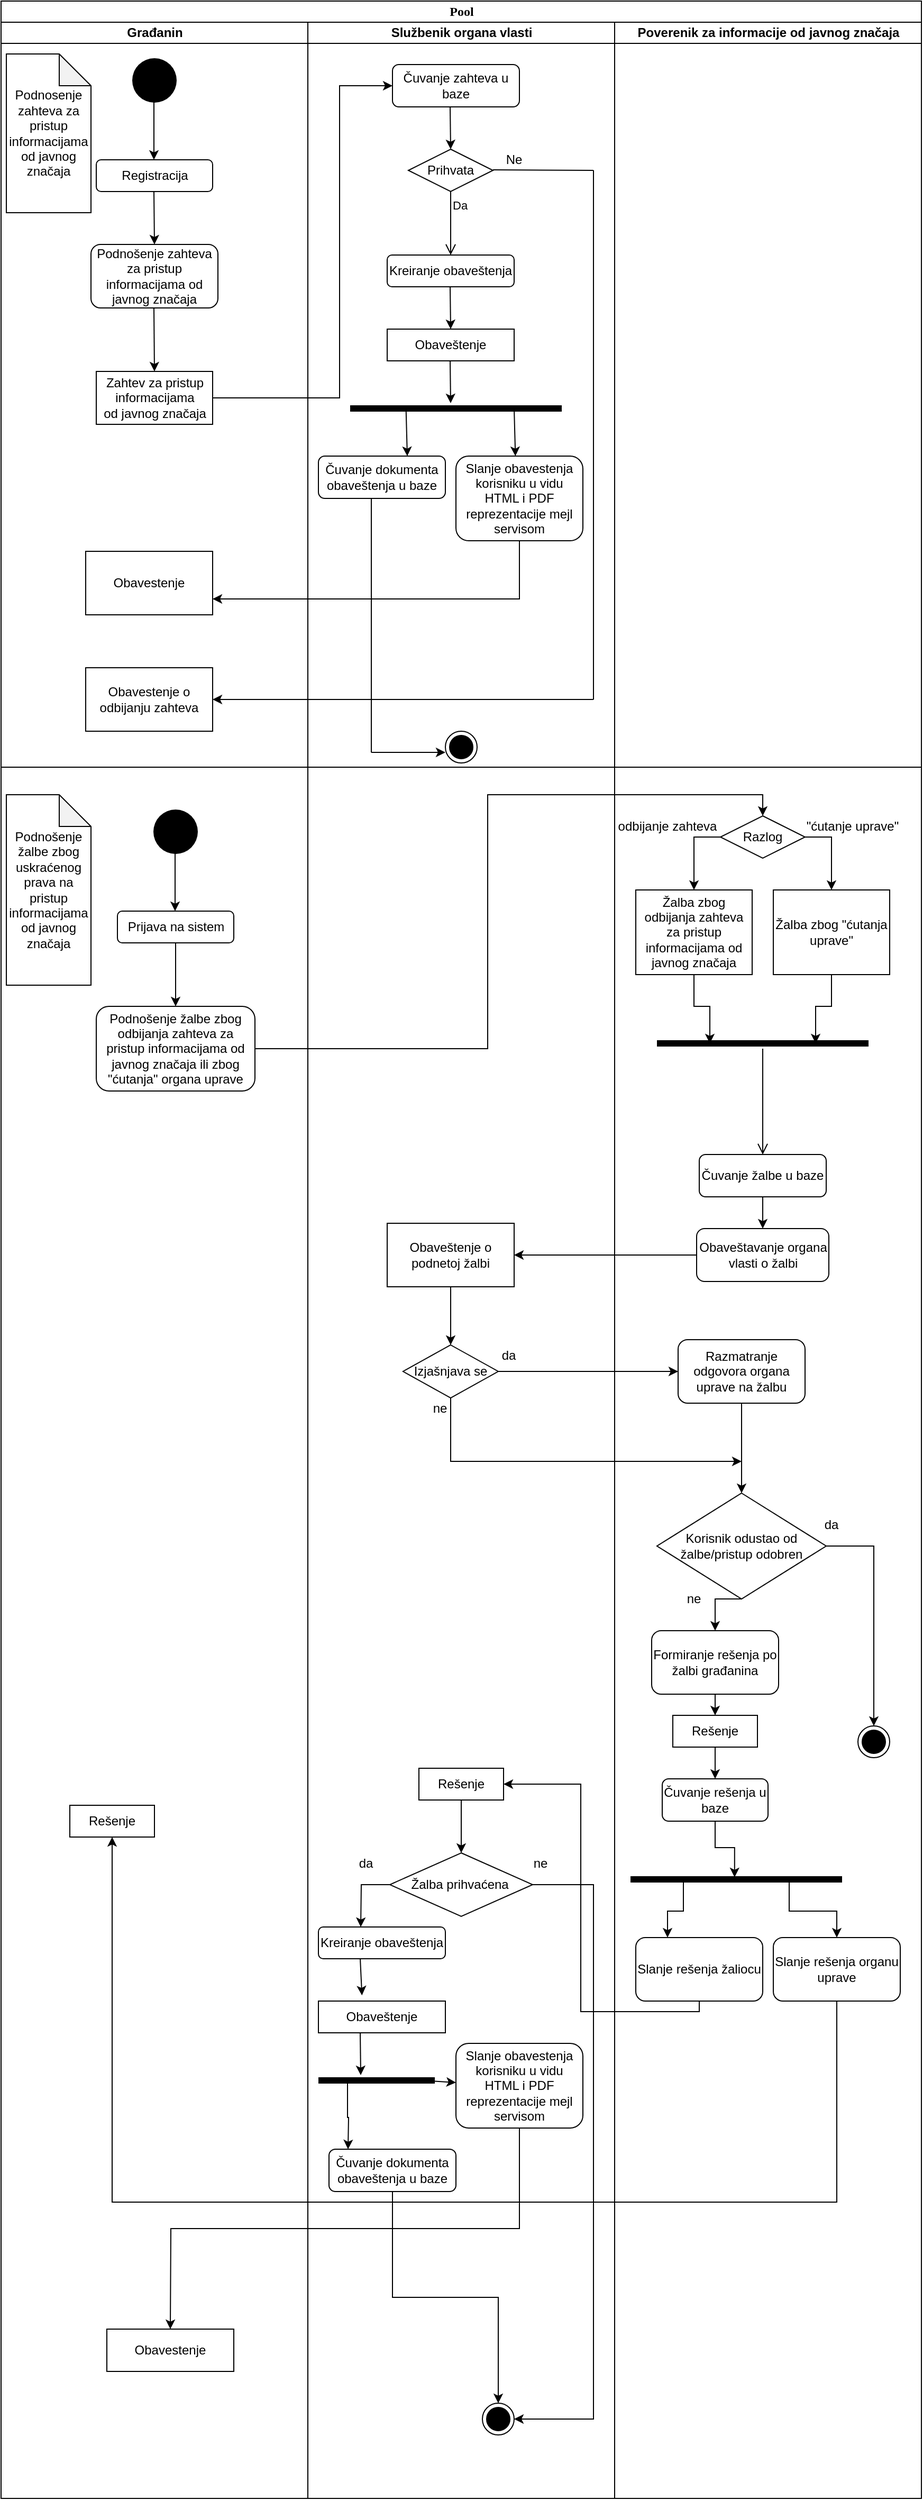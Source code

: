 <mxfile version="14.1.9" type="device"><diagram name="Page-1" id="0783ab3e-0a74-02c8-0abd-f7b4e66b4bec"><mxGraphModel dx="1038" dy="548" grid="1" gridSize="10" guides="1" tooltips="1" connect="1" arrows="1" fold="1" page="1" pageScale="1" pageWidth="850" pageHeight="1100" background="#ffffff" math="0" shadow="0"><root><mxCell id="0"/><mxCell id="1" parent="0"/><mxCell id="1c1d494c118603dd-1" value="Pool" style="swimlane;html=1;childLayout=stackLayout;startSize=20;rounded=0;shadow=0;comic=0;labelBackgroundColor=none;strokeWidth=1;fontFamily=Verdana;fontSize=12;align=center;" parent="1" vertex="1"><mxGeometry x="40" y="80" width="870" height="2360" as="geometry"/></mxCell><mxCell id="1c1d494c118603dd-2" value="Građanin" style="swimlane;html=1;startSize=20;" parent="1c1d494c118603dd-1" vertex="1"><mxGeometry y="20" width="290" height="2340" as="geometry"/></mxCell><mxCell id="YrZ_XM2iZzjS509e-_wG-17" value="" style="ellipse;html=1;shape=startState;fillColor=#000000;strokeColor=none;" parent="1c1d494c118603dd-2" vertex="1"><mxGeometry x="120" y="30" width="50" height="50" as="geometry"/></mxCell><mxCell id="YrZ_XM2iZzjS509e-_wG-18" value="" style="edgeStyle=orthogonalEdgeStyle;html=1;verticalAlign=bottom;endArrow=open;endSize=8;strokeColor=none;" parent="1c1d494c118603dd-2" source="YrZ_XM2iZzjS509e-_wG-17" edge="1"><mxGeometry relative="1" as="geometry"><mxPoint x="45" y="120" as="targetPoint"/></mxGeometry></mxCell><mxCell id="YrZ_XM2iZzjS509e-_wG-20" value="Registracija" style="html=1;strokeColor=#000000;rounded=1;" parent="1c1d494c118603dd-2" vertex="1"><mxGeometry x="90" y="130" width="110" height="30" as="geometry"/></mxCell><mxCell id="YrZ_XM2iZzjS509e-_wG-22" value="" style="endArrow=classic;html=1;" parent="1c1d494c118603dd-2" edge="1"><mxGeometry width="50" height="50" relative="1" as="geometry"><mxPoint x="144.5" y="50" as="sourcePoint"/><mxPoint x="144.5" y="130" as="targetPoint"/></mxGeometry></mxCell><mxCell id="YrZ_XM2iZzjS509e-_wG-23" value="Podnošenje zahteva za pristup informacijama od javnog značaja" style="rounded=1;whiteSpace=wrap;html=1;strokeColor=#000000;" parent="1c1d494c118603dd-2" vertex="1"><mxGeometry x="85" y="210" width="120" height="60" as="geometry"/></mxCell><mxCell id="YrZ_XM2iZzjS509e-_wG-25" value="" style="endArrow=classic;html=1;" parent="1c1d494c118603dd-2" edge="1"><mxGeometry width="50" height="50" relative="1" as="geometry"><mxPoint x="144.5" y="160" as="sourcePoint"/><mxPoint x="145" y="210" as="targetPoint"/></mxGeometry></mxCell><mxCell id="YrZ_XM2iZzjS509e-_wG-27" value="Zahtev za pristup &lt;br&gt;informacijama &lt;br&gt;od javnog značaja" style="html=1;rounded=0;strokeColor=#000000;" parent="1c1d494c118603dd-2" vertex="1"><mxGeometry x="90" y="330" width="110" height="50" as="geometry"/></mxCell><mxCell id="YrZ_XM2iZzjS509e-_wG-28" value="" style="endArrow=classic;html=1;" parent="1c1d494c118603dd-2" edge="1"><mxGeometry width="50" height="50" relative="1" as="geometry"><mxPoint x="144.5" y="270" as="sourcePoint"/><mxPoint x="145" y="330" as="targetPoint"/></mxGeometry></mxCell><mxCell id="YrZ_XM2iZzjS509e-_wG-53" value="Obavestenje" style="rounded=0;whiteSpace=wrap;html=1;strokeColor=#000000;fillColor=#FFFFFF;" parent="1c1d494c118603dd-2" vertex="1"><mxGeometry x="80" y="500" width="120" height="60" as="geometry"/></mxCell><mxCell id="YrZ_XM2iZzjS509e-_wG-62" value="Obavestenje o odbijanju zahteva" style="rounded=0;whiteSpace=wrap;html=1;" parent="1c1d494c118603dd-2" vertex="1"><mxGeometry x="80" y="610" width="120" height="60" as="geometry"/></mxCell><mxCell id="YrZ_XM2iZzjS509e-_wG-68" value="Podnosenje zahteva za pristup informacijama od javnog značaja" style="shape=note;whiteSpace=wrap;html=1;backgroundOutline=1;darkOpacity=0.05;rounded=0;strokeColor=#000000;fillColor=#FFFFFF;" parent="1c1d494c118603dd-2" vertex="1"><mxGeometry x="5" y="30" width="80" height="150" as="geometry"/></mxCell><mxCell id="YrZ_XM2iZzjS509e-_wG-69" value="Podnošenje žalbe zbog uskraćenog prava na pristup informacijama od javnog značaja" style="shape=note;whiteSpace=wrap;html=1;backgroundOutline=1;darkOpacity=0.05;rounded=0;strokeColor=#000000;fillColor=#FFFFFF;" parent="1c1d494c118603dd-2" vertex="1"><mxGeometry x="5" y="730" width="80" height="180" as="geometry"/></mxCell><mxCell id="YrZ_XM2iZzjS509e-_wG-70" value="" style="ellipse;html=1;shape=startState;fillColor=#000000;strokeColor=none;" parent="1c1d494c118603dd-2" vertex="1"><mxGeometry x="140" y="740" width="50" height="50" as="geometry"/></mxCell><mxCell id="YrZ_XM2iZzjS509e-_wG-71" value="Prijava na sistem" style="html=1;strokeColor=#000000;rounded=1;" parent="1c1d494c118603dd-2" vertex="1"><mxGeometry x="110" y="840" width="110" height="30" as="geometry"/></mxCell><mxCell id="YrZ_XM2iZzjS509e-_wG-72" value="" style="endArrow=classic;html=1;" parent="1c1d494c118603dd-2" edge="1"><mxGeometry width="50" height="50" relative="1" as="geometry"><mxPoint x="164.5" y="760" as="sourcePoint"/><mxPoint x="164.5" y="840" as="targetPoint"/></mxGeometry></mxCell><mxCell id="YrZ_XM2iZzjS509e-_wG-73" value="Podnošenje žalbe zbog odbijanja zahteva za pristup informacijama od javnog značaja ili zbog &quot;ćutanja&quot; organa uprave" style="rounded=1;whiteSpace=wrap;html=1;strokeColor=#000000;fillColor=#FFFFFF;" parent="1c1d494c118603dd-2" vertex="1"><mxGeometry x="90" y="930" width="150" height="80" as="geometry"/></mxCell><mxCell id="YrZ_XM2iZzjS509e-_wG-74" value="" style="endArrow=classic;html=1;strokeColor=#000000;exitX=0.5;exitY=1;exitDx=0;exitDy=0;entryX=0.5;entryY=0;entryDx=0;entryDy=0;" parent="1c1d494c118603dd-2" source="YrZ_XM2iZzjS509e-_wG-71" target="YrZ_XM2iZzjS509e-_wG-73" edge="1"><mxGeometry width="50" height="50" relative="1" as="geometry"><mxPoint x="270" y="920" as="sourcePoint"/><mxPoint x="320" y="870" as="targetPoint"/></mxGeometry></mxCell><mxCell id="YrZ_XM2iZzjS509e-_wG-128" value="Rešenje" style="rounded=0;whiteSpace=wrap;html=1;strokeColor=#000000;fillColor=#FFFFFF;" parent="1c1d494c118603dd-2" vertex="1"><mxGeometry x="65" y="1685" width="80" height="30" as="geometry"/></mxCell><mxCell id="YrZ_XM2iZzjS509e-_wG-194" value="Obavestenje" style="rounded=0;whiteSpace=wrap;html=1;strokeColor=#000000;fillColor=#FFFFFF;" parent="1c1d494c118603dd-2" vertex="1"><mxGeometry x="100" y="2180" width="120" height="40" as="geometry"/></mxCell><mxCell id="YrZ_XM2iZzjS509e-_wG-92" style="edgeStyle=orthogonalEdgeStyle;rounded=0;orthogonalLoop=1;jettySize=auto;html=1;exitX=1;exitY=0.5;exitDx=0;exitDy=0;entryX=0.5;entryY=0;entryDx=0;entryDy=0;strokeColor=#000000;" parent="1c1d494c118603dd-1" source="YrZ_XM2iZzjS509e-_wG-73" target="YrZ_XM2iZzjS509e-_wG-80" edge="1"><mxGeometry relative="1" as="geometry"/></mxCell><mxCell id="YrZ_XM2iZzjS509e-_wG-100" style="edgeStyle=orthogonalEdgeStyle;rounded=0;orthogonalLoop=1;jettySize=auto;html=1;exitX=0;exitY=0.5;exitDx=0;exitDy=0;strokeColor=#000000;entryX=1;entryY=0.5;entryDx=0;entryDy=0;" parent="1c1d494c118603dd-1" source="YrZ_XM2iZzjS509e-_wG-98" target="YrZ_XM2iZzjS509e-_wG-102" edge="1"><mxGeometry relative="1" as="geometry"><mxPoint x="490" y="1185" as="targetPoint"/></mxGeometry></mxCell><mxCell id="YrZ_XM2iZzjS509e-_wG-104" style="edgeStyle=orthogonalEdgeStyle;rounded=0;orthogonalLoop=1;jettySize=auto;html=1;exitX=1;exitY=0.5;exitDx=0;exitDy=0;strokeColor=#000000;entryX=0;entryY=0.5;entryDx=0;entryDy=0;" parent="1c1d494c118603dd-1" source="YrZ_XM2iZzjS509e-_wG-103" target="YrZ_XM2iZzjS509e-_wG-105" edge="1"><mxGeometry relative="1" as="geometry"><mxPoint x="690" y="1295" as="targetPoint"/></mxGeometry></mxCell><mxCell id="YrZ_XM2iZzjS509e-_wG-107" style="edgeStyle=orthogonalEdgeStyle;rounded=0;orthogonalLoop=1;jettySize=auto;html=1;exitX=0.5;exitY=1;exitDx=0;exitDy=0;strokeColor=#000000;" parent="1c1d494c118603dd-1" source="YrZ_XM2iZzjS509e-_wG-103" edge="1"><mxGeometry relative="1" as="geometry"><mxPoint x="700" y="1380" as="targetPoint"/><Array as="points"><mxPoint x="425" y="1380"/></Array></mxGeometry></mxCell><mxCell id="YrZ_XM2iZzjS509e-_wG-126" style="edgeStyle=orthogonalEdgeStyle;rounded=0;orthogonalLoop=1;jettySize=auto;html=1;exitX=0.5;exitY=1;exitDx=0;exitDy=0;entryX=1;entryY=0.5;entryDx=0;entryDy=0;strokeColor=#000000;" parent="1c1d494c118603dd-1" source="YrZ_XM2iZzjS509e-_wG-123" target="YrZ_XM2iZzjS509e-_wG-121" edge="1"><mxGeometry relative="1" as="geometry"><Array as="points"><mxPoint x="660" y="1900"/><mxPoint x="548" y="1900"/><mxPoint x="548" y="1685"/></Array></mxGeometry></mxCell><mxCell id="YrZ_XM2iZzjS509e-_wG-127" style="edgeStyle=orthogonalEdgeStyle;rounded=0;orthogonalLoop=1;jettySize=auto;html=1;exitX=0.5;exitY=1;exitDx=0;exitDy=0;strokeColor=#000000;entryX=0.5;entryY=1;entryDx=0;entryDy=0;" parent="1c1d494c118603dd-1" source="YrZ_XM2iZzjS509e-_wG-124" target="YrZ_XM2iZzjS509e-_wG-128" edge="1"><mxGeometry relative="1" as="geometry"><mxPoint x="105" y="1740" as="targetPoint"/><Array as="points"><mxPoint x="790" y="2080"/><mxPoint x="105" y="2080"/></Array></mxGeometry></mxCell><mxCell id="1c1d494c118603dd-3" value="Službenik organa vlasti" style="swimlane;html=1;startSize=20;" parent="1c1d494c118603dd-1" vertex="1"><mxGeometry x="290" y="20" width="290" height="2340" as="geometry"/></mxCell><mxCell id="YrZ_XM2iZzjS509e-_wG-29" value="Čuvanje zahteva u baze" style="rounded=1;whiteSpace=wrap;html=1;strokeColor=#000000;" parent="1c1d494c118603dd-3" vertex="1"><mxGeometry x="80" y="40" width="120" height="40" as="geometry"/></mxCell><mxCell id="YrZ_XM2iZzjS509e-_wG-36" value="Prihvata" style="rhombus;whiteSpace=wrap;html=1;rounded=0;fillColor=#FFFFFF;" parent="1c1d494c118603dd-3" vertex="1"><mxGeometry x="95" y="120" width="80" height="40" as="geometry"/></mxCell><mxCell id="YrZ_XM2iZzjS509e-_wG-38" value="Da" style="edgeStyle=orthogonalEdgeStyle;html=1;align=left;verticalAlign=top;endArrow=open;endSize=8;" parent="1c1d494c118603dd-3" source="YrZ_XM2iZzjS509e-_wG-36" edge="1"><mxGeometry x="-1" relative="1" as="geometry"><mxPoint x="135" y="220" as="targetPoint"/></mxGeometry></mxCell><mxCell id="YrZ_XM2iZzjS509e-_wG-40" value="" style="endArrow=classic;html=1;strokeColor=#000000;" parent="1c1d494c118603dd-3" edge="1"><mxGeometry width="50" height="50" relative="1" as="geometry"><mxPoint x="134.5" y="80" as="sourcePoint"/><mxPoint x="135" y="120" as="targetPoint"/></mxGeometry></mxCell><mxCell id="YrZ_XM2iZzjS509e-_wG-41" value="Kreiranje obaveštenja" style="rounded=1;whiteSpace=wrap;html=1;strokeColor=#000000;fillColor=#FFFFFF;" parent="1c1d494c118603dd-3" vertex="1"><mxGeometry x="75" y="220" width="120" height="30" as="geometry"/></mxCell><mxCell id="YrZ_XM2iZzjS509e-_wG-42" value="Obaveštenje" style="rounded=0;whiteSpace=wrap;html=1;strokeColor=#000000;fillColor=#FFFFFF;" parent="1c1d494c118603dd-3" vertex="1"><mxGeometry x="75" y="290" width="120" height="30" as="geometry"/></mxCell><mxCell id="YrZ_XM2iZzjS509e-_wG-43" value="Čuvanje dokumenta obaveštenja u baze" style="rounded=1;whiteSpace=wrap;html=1;strokeColor=#000000;fillColor=#FFFFFF;" parent="1c1d494c118603dd-3" vertex="1"><mxGeometry x="10" y="410" width="120" height="40" as="geometry"/></mxCell><mxCell id="YrZ_XM2iZzjS509e-_wG-45" value="" style="endArrow=classic;html=1;strokeColor=#000000;entryX=0.5;entryY=0;entryDx=0;entryDy=0;" parent="1c1d494c118603dd-3" target="YrZ_XM2iZzjS509e-_wG-42" edge="1"><mxGeometry width="50" height="50" relative="1" as="geometry"><mxPoint x="134.5" y="250" as="sourcePoint"/><mxPoint x="134.5" y="310" as="targetPoint"/></mxGeometry></mxCell><mxCell id="YrZ_XM2iZzjS509e-_wG-46" value="Slanje obavestenja korisniku u vidu HTML i PDF reprezentacije mejl servisom" style="rounded=1;whiteSpace=wrap;html=1;strokeColor=#000000;fillColor=#FFFFFF;" parent="1c1d494c118603dd-3" vertex="1"><mxGeometry x="140" y="410" width="120" height="80" as="geometry"/></mxCell><mxCell id="YrZ_XM2iZzjS509e-_wG-48" value="" style="shape=line;html=1;strokeWidth=6;" parent="1c1d494c118603dd-3" vertex="1"><mxGeometry x="40" y="360" width="200" height="10" as="geometry"/></mxCell><mxCell id="YrZ_XM2iZzjS509e-_wG-49" value="" style="endArrow=classic;html=1;strokeColor=#000000;" parent="1c1d494c118603dd-3" edge="1"><mxGeometry width="50" height="50" relative="1" as="geometry"><mxPoint x="134.5" y="320" as="sourcePoint"/><mxPoint x="135" y="360" as="targetPoint"/></mxGeometry></mxCell><mxCell id="YrZ_XM2iZzjS509e-_wG-51" value="" style="endArrow=classic;html=1;strokeColor=#000000;exitX=0.264;exitY=0.517;exitDx=0;exitDy=0;exitPerimeter=0;" parent="1c1d494c118603dd-3" source="YrZ_XM2iZzjS509e-_wG-48" edge="1"><mxGeometry width="50" height="50" relative="1" as="geometry"><mxPoint x="94" y="370" as="sourcePoint"/><mxPoint x="94" y="410" as="targetPoint"/></mxGeometry></mxCell><mxCell id="YrZ_XM2iZzjS509e-_wG-52" value="" style="endArrow=classic;html=1;strokeColor=#000000;exitX=0.264;exitY=0.517;exitDx=0;exitDy=0;exitPerimeter=0;" parent="1c1d494c118603dd-3" edge="1"><mxGeometry width="50" height="50" relative="1" as="geometry"><mxPoint x="195.0" y="365.17" as="sourcePoint"/><mxPoint x="196.2" y="410" as="targetPoint"/></mxGeometry></mxCell><mxCell id="YrZ_XM2iZzjS509e-_wG-56" value="" style="ellipse;html=1;shape=endState;fillColor=#000000;rounded=0;" parent="1c1d494c118603dd-3" vertex="1"><mxGeometry x="130" y="670" width="30" height="30" as="geometry"/></mxCell><mxCell id="YrZ_XM2iZzjS509e-_wG-57" value="" style="endArrow=none;html=1;strokeColor=#000000;" parent="1c1d494c118603dd-3" edge="1"><mxGeometry width="50" height="50" relative="1" as="geometry"><mxPoint x="60" y="450" as="sourcePoint"/><mxPoint x="60" y="690" as="targetPoint"/></mxGeometry></mxCell><mxCell id="YrZ_XM2iZzjS509e-_wG-58" value="" style="endArrow=classic;html=1;strokeColor=#000000;" parent="1c1d494c118603dd-3" edge="1"><mxGeometry width="50" height="50" relative="1" as="geometry"><mxPoint x="60" y="690" as="sourcePoint"/><mxPoint x="130" y="690" as="targetPoint"/></mxGeometry></mxCell><mxCell id="YrZ_XM2iZzjS509e-_wG-60" value="" style="endArrow=none;html=1;strokeColor=#000000;" parent="1c1d494c118603dd-3" edge="1"><mxGeometry width="50" height="50" relative="1" as="geometry"><mxPoint x="270" y="640" as="sourcePoint"/><mxPoint x="270" y="140" as="targetPoint"/></mxGeometry></mxCell><mxCell id="YrZ_XM2iZzjS509e-_wG-61" value="" style="endArrow=classic;html=1;strokeColor=#000000;" parent="1c1d494c118603dd-3" target="YrZ_XM2iZzjS509e-_wG-62" edge="1"><mxGeometry width="50" height="50" relative="1" as="geometry"><mxPoint x="270" y="640" as="sourcePoint"/><mxPoint x="-90" y="640" as="targetPoint"/></mxGeometry></mxCell><mxCell id="YrZ_XM2iZzjS509e-_wG-63" value="Ne" style="text;html=1;strokeColor=none;fillColor=none;align=center;verticalAlign=middle;whiteSpace=wrap;rounded=0;" parent="1c1d494c118603dd-3" vertex="1"><mxGeometry x="175" y="120" width="40" height="20" as="geometry"/></mxCell><mxCell id="YrZ_XM2iZzjS509e-_wG-65" value="" style="endArrow=none;html=1;strokeColor=#000000;" parent="1c1d494c118603dd-3" edge="1"><mxGeometry width="50" height="50" relative="1" as="geometry"><mxPoint x="175" y="139.5" as="sourcePoint"/><mxPoint x="270" y="140" as="targetPoint"/></mxGeometry></mxCell><mxCell id="YrZ_XM2iZzjS509e-_wG-106" style="edgeStyle=orthogonalEdgeStyle;rounded=0;orthogonalLoop=1;jettySize=auto;html=1;exitX=0.5;exitY=1;exitDx=0;exitDy=0;entryX=0.5;entryY=0;entryDx=0;entryDy=0;strokeColor=#000000;" parent="1c1d494c118603dd-3" source="YrZ_XM2iZzjS509e-_wG-102" target="YrZ_XM2iZzjS509e-_wG-103" edge="1"><mxGeometry relative="1" as="geometry"/></mxCell><mxCell id="YrZ_XM2iZzjS509e-_wG-102" value="Obaveštenje o podnetoj žalbi" style="rounded=0;whiteSpace=wrap;html=1;strokeColor=#000000;fillColor=#FFFFFF;" parent="1c1d494c118603dd-3" vertex="1"><mxGeometry x="75" y="1135" width="120" height="60" as="geometry"/></mxCell><mxCell id="YrZ_XM2iZzjS509e-_wG-103" value="Izjašnjava se" style="rhombus;whiteSpace=wrap;html=1;rounded=0;fillColor=#FFFFFF;" parent="1c1d494c118603dd-3" vertex="1"><mxGeometry x="90" y="1250" width="90" height="50" as="geometry"/></mxCell><mxCell id="YrZ_XM2iZzjS509e-_wG-110" value="ne" style="text;html=1;strokeColor=none;fillColor=none;align=center;verticalAlign=middle;whiteSpace=wrap;rounded=0;" parent="1c1d494c118603dd-3" vertex="1"><mxGeometry x="110" y="1300" width="30" height="20" as="geometry"/></mxCell><mxCell id="YrZ_XM2iZzjS509e-_wG-176" style="edgeStyle=orthogonalEdgeStyle;rounded=0;orthogonalLoop=1;jettySize=auto;html=1;exitX=0.5;exitY=1;exitDx=0;exitDy=0;entryX=0.5;entryY=0;entryDx=0;entryDy=0;strokeColor=#000000;" parent="1c1d494c118603dd-3" source="YrZ_XM2iZzjS509e-_wG-121" target="YrZ_XM2iZzjS509e-_wG-175" edge="1"><mxGeometry relative="1" as="geometry"/></mxCell><mxCell id="YrZ_XM2iZzjS509e-_wG-121" value="Rešenje" style="rounded=0;whiteSpace=wrap;html=1;strokeColor=#000000;fillColor=#FFFFFF;" parent="1c1d494c118603dd-3" vertex="1"><mxGeometry x="105" y="1650" width="80" height="30" as="geometry"/></mxCell><mxCell id="YrZ_XM2iZzjS509e-_wG-111" value="da" style="text;html=1;strokeColor=none;fillColor=none;align=center;verticalAlign=middle;whiteSpace=wrap;rounded=0;" parent="1c1d494c118603dd-3" vertex="1"><mxGeometry x="175" y="1250" width="30" height="20" as="geometry"/></mxCell><mxCell id="YrZ_XM2iZzjS509e-_wG-175" value="Žalba prihvaćena&amp;nbsp;" style="rhombus;whiteSpace=wrap;html=1;rounded=0;strokeColor=#000000;fillColor=#FFFFFF;" parent="1c1d494c118603dd-3" vertex="1"><mxGeometry x="77.5" y="1730" width="135" height="60" as="geometry"/></mxCell><mxCell id="YrZ_XM2iZzjS509e-_wG-173" value="ne" style="text;html=1;strokeColor=none;fillColor=none;align=center;verticalAlign=middle;whiteSpace=wrap;rounded=0;" parent="1c1d494c118603dd-3" vertex="1"><mxGeometry x="205" y="1730" width="30" height="20" as="geometry"/></mxCell><mxCell id="YrZ_XM2iZzjS509e-_wG-180" value="da" style="text;html=1;strokeColor=none;fillColor=none;align=center;verticalAlign=middle;whiteSpace=wrap;rounded=0;" parent="1c1d494c118603dd-3" vertex="1"><mxGeometry x="40" y="1730" width="30" height="20" as="geometry"/></mxCell><mxCell id="YrZ_XM2iZzjS509e-_wG-183" value="Kreiranje obaveštenja" style="rounded=1;whiteSpace=wrap;html=1;strokeColor=#000000;fillColor=#FFFFFF;" parent="1c1d494c118603dd-3" vertex="1"><mxGeometry x="10" y="1800" width="120" height="30" as="geometry"/></mxCell><mxCell id="YrZ_XM2iZzjS509e-_wG-184" value="Obaveštenje" style="rounded=0;whiteSpace=wrap;html=1;strokeColor=#000000;fillColor=#FFFFFF;" parent="1c1d494c118603dd-3" vertex="1"><mxGeometry x="10" y="1870" width="120" height="30" as="geometry"/></mxCell><mxCell id="YrZ_XM2iZzjS509e-_wG-185" value="" style="endArrow=classic;html=1;strokeColor=#000000;entryX=0.343;entryY=-0.18;entryDx=0;entryDy=0;entryPerimeter=0;" parent="1c1d494c118603dd-3" target="YrZ_XM2iZzjS509e-_wG-184" edge="1"><mxGeometry width="50" height="50" relative="1" as="geometry"><mxPoint x="49.5" y="1830" as="sourcePoint"/><mxPoint x="-280.5" y="1790" as="targetPoint"/></mxGeometry></mxCell><mxCell id="YrZ_XM2iZzjS509e-_wG-186" value="Slanje obavestenja korisniku u vidu HTML i PDF reprezentacije mejl servisom" style="rounded=1;whiteSpace=wrap;html=1;strokeColor=#000000;fillColor=#FFFFFF;" parent="1c1d494c118603dd-3" vertex="1"><mxGeometry x="140" y="1910" width="120" height="80" as="geometry"/></mxCell><mxCell id="YrZ_XM2iZzjS509e-_wG-187" value="" style="endArrow=classic;html=1;strokeColor=#000000;" parent="1c1d494c118603dd-3" edge="1"><mxGeometry width="50" height="50" relative="1" as="geometry"><mxPoint x="49.5" y="1900" as="sourcePoint"/><mxPoint x="50" y="1940" as="targetPoint"/></mxGeometry></mxCell><mxCell id="YrZ_XM2iZzjS509e-_wG-189" value="" style="endArrow=classic;html=1;strokeColor=#000000;exitX=0.264;exitY=0.517;exitDx=0;exitDy=0;exitPerimeter=0;" parent="1c1d494c118603dd-3" edge="1"><mxGeometry width="50" height="50" relative="1" as="geometry"><mxPoint x="110" y="1945.17" as="sourcePoint"/><mxPoint x="140" y="1947" as="targetPoint"/></mxGeometry></mxCell><mxCell id="YrZ_XM2iZzjS509e-_wG-190" value="" style="shape=line;html=1;strokeWidth=6;rounded=0;fillColor=#FFFFFF;" parent="1c1d494c118603dd-3" vertex="1"><mxGeometry x="10" y="1940" width="110" height="10" as="geometry"/></mxCell><mxCell id="YrZ_XM2iZzjS509e-_wG-192" value="Čuvanje dokumenta obaveštenja u baze" style="rounded=1;whiteSpace=wrap;html=1;strokeColor=#000000;fillColor=#FFFFFF;" parent="1c1d494c118603dd-3" vertex="1"><mxGeometry x="20" y="2010" width="120" height="40" as="geometry"/></mxCell><mxCell id="YrZ_XM2iZzjS509e-_wG-196" value="" style="ellipse;html=1;shape=endState;fillColor=#000000;rounded=0;" parent="1c1d494c118603dd-3" vertex="1"><mxGeometry x="165" y="2250" width="30" height="30" as="geometry"/></mxCell><mxCell id="YrZ_XM2iZzjS509e-_wG-195" style="edgeStyle=orthogonalEdgeStyle;rounded=0;orthogonalLoop=1;jettySize=auto;html=1;exitX=0.5;exitY=1;exitDx=0;exitDy=0;strokeColor=#000000;entryX=0.5;entryY=0;entryDx=0;entryDy=0;" parent="1c1d494c118603dd-3" source="YrZ_XM2iZzjS509e-_wG-192" edge="1" target="YrZ_XM2iZzjS509e-_wG-196"><mxGeometry relative="1" as="geometry"><mxPoint x="80" y="2220" as="targetPoint"/></mxGeometry></mxCell><mxCell id="YrZ_XM2iZzjS509e-_wG-178" style="edgeStyle=orthogonalEdgeStyle;rounded=0;orthogonalLoop=1;jettySize=auto;html=1;exitX=1;exitY=0.5;exitDx=0;exitDy=0;strokeColor=#000000;entryX=1;entryY=0.5;entryDx=0;entryDy=0;" parent="1c1d494c118603dd-3" source="YrZ_XM2iZzjS509e-_wG-175" edge="1" target="YrZ_XM2iZzjS509e-_wG-196"><mxGeometry relative="1" as="geometry"><mxPoint x="270" y="2180" as="targetPoint"/><Array as="points"><mxPoint x="270" y="1760"/><mxPoint x="270" y="2265"/></Array></mxGeometry></mxCell><mxCell id="YrZ_XM2iZzjS509e-_wG-1" value="Poverenik za informacije od javnog značaja" style="swimlane;html=1;startSize=20;" parent="1c1d494c118603dd-1" vertex="1"><mxGeometry x="580" y="20" width="290" height="2340" as="geometry"/></mxCell><mxCell id="YrZ_XM2iZzjS509e-_wG-95" style="edgeStyle=orthogonalEdgeStyle;rounded=0;orthogonalLoop=1;jettySize=auto;html=1;exitX=0.5;exitY=1;exitDx=0;exitDy=0;entryX=0.25;entryY=0.5;entryDx=0;entryDy=0;entryPerimeter=0;strokeColor=#000000;" parent="YrZ_XM2iZzjS509e-_wG-1" source="YrZ_XM2iZzjS509e-_wG-75" target="YrZ_XM2iZzjS509e-_wG-93" edge="1"><mxGeometry relative="1" as="geometry"/></mxCell><mxCell id="YrZ_XM2iZzjS509e-_wG-75" value="Žalba zbog odbijanja zahteva za pristup informacijama od javnog značaja" style="rounded=0;whiteSpace=wrap;html=1;strokeColor=#000000;fillColor=#FFFFFF;" parent="YrZ_XM2iZzjS509e-_wG-1" vertex="1"><mxGeometry x="20" y="820" width="110" height="80" as="geometry"/></mxCell><mxCell id="YrZ_XM2iZzjS509e-_wG-96" style="edgeStyle=orthogonalEdgeStyle;rounded=0;orthogonalLoop=1;jettySize=auto;html=1;exitX=0.5;exitY=1;exitDx=0;exitDy=0;entryX=0.75;entryY=0.5;entryDx=0;entryDy=0;entryPerimeter=0;strokeColor=#000000;" parent="YrZ_XM2iZzjS509e-_wG-1" source="YrZ_XM2iZzjS509e-_wG-76" target="YrZ_XM2iZzjS509e-_wG-93" edge="1"><mxGeometry relative="1" as="geometry"/></mxCell><mxCell id="YrZ_XM2iZzjS509e-_wG-76" value="Žalba zbog &quot;ćutanja uprave&quot;" style="rounded=0;whiteSpace=wrap;html=1;strokeColor=#000000;fillColor=#FFFFFF;" parent="YrZ_XM2iZzjS509e-_wG-1" vertex="1"><mxGeometry x="150" y="820" width="110" height="80" as="geometry"/></mxCell><mxCell id="YrZ_XM2iZzjS509e-_wG-82" style="edgeStyle=orthogonalEdgeStyle;rounded=0;orthogonalLoop=1;jettySize=auto;html=1;exitX=0;exitY=0.5;exitDx=0;exitDy=0;entryX=0.5;entryY=0;entryDx=0;entryDy=0;strokeColor=#000000;" parent="YrZ_XM2iZzjS509e-_wG-1" source="YrZ_XM2iZzjS509e-_wG-80" target="YrZ_XM2iZzjS509e-_wG-75" edge="1"><mxGeometry relative="1" as="geometry"/></mxCell><mxCell id="YrZ_XM2iZzjS509e-_wG-83" style="edgeStyle=orthogonalEdgeStyle;rounded=0;orthogonalLoop=1;jettySize=auto;html=1;exitX=1;exitY=0.5;exitDx=0;exitDy=0;entryX=0.5;entryY=0;entryDx=0;entryDy=0;strokeColor=#000000;" parent="YrZ_XM2iZzjS509e-_wG-1" source="YrZ_XM2iZzjS509e-_wG-80" target="YrZ_XM2iZzjS509e-_wG-76" edge="1"><mxGeometry relative="1" as="geometry"/></mxCell><mxCell id="YrZ_XM2iZzjS509e-_wG-80" value="Razlog" style="rhombus;whiteSpace=wrap;html=1;rounded=0;fillColor=#FFFFFF;" parent="YrZ_XM2iZzjS509e-_wG-1" vertex="1"><mxGeometry x="100" y="750" width="80" height="40" as="geometry"/></mxCell><mxCell id="YrZ_XM2iZzjS509e-_wG-84" value="&quot;ćutanje uprave&quot;" style="text;html=1;strokeColor=none;fillColor=none;align=center;verticalAlign=middle;whiteSpace=wrap;rounded=0;" parent="YrZ_XM2iZzjS509e-_wG-1" vertex="1"><mxGeometry x="180" y="750" width="90" height="20" as="geometry"/></mxCell><mxCell id="YrZ_XM2iZzjS509e-_wG-88" value="odbijanje zahteva" style="text;html=1;strokeColor=none;fillColor=none;align=center;verticalAlign=middle;whiteSpace=wrap;rounded=0;" parent="YrZ_XM2iZzjS509e-_wG-1" vertex="1"><mxGeometry y="750" width="100" height="20" as="geometry"/></mxCell><mxCell id="YrZ_XM2iZzjS509e-_wG-93" value="" style="shape=line;html=1;strokeWidth=6;rounded=0;fillColor=#FFFFFF;" parent="YrZ_XM2iZzjS509e-_wG-1" vertex="1"><mxGeometry x="40" y="960" width="200" height="10" as="geometry"/></mxCell><mxCell id="YrZ_XM2iZzjS509e-_wG-94" value="" style="edgeStyle=orthogonalEdgeStyle;html=1;verticalAlign=bottom;endArrow=open;endSize=8;entryX=0.5;entryY=0;entryDx=0;entryDy=0;" parent="YrZ_XM2iZzjS509e-_wG-1" source="YrZ_XM2iZzjS509e-_wG-93" target="YrZ_XM2iZzjS509e-_wG-97" edge="1"><mxGeometry relative="1" as="geometry"><mxPoint x="140" y="1040" as="targetPoint"/></mxGeometry></mxCell><mxCell id="YrZ_XM2iZzjS509e-_wG-99" style="edgeStyle=orthogonalEdgeStyle;rounded=0;orthogonalLoop=1;jettySize=auto;html=1;exitX=0.5;exitY=1;exitDx=0;exitDy=0;entryX=0.5;entryY=0;entryDx=0;entryDy=0;strokeColor=#000000;" parent="YrZ_XM2iZzjS509e-_wG-1" source="YrZ_XM2iZzjS509e-_wG-97" target="YrZ_XM2iZzjS509e-_wG-98" edge="1"><mxGeometry relative="1" as="geometry"/></mxCell><mxCell id="YrZ_XM2iZzjS509e-_wG-97" value="Čuvanje žalbe u baze" style="rounded=1;whiteSpace=wrap;html=1;strokeColor=#000000;fillColor=#FFFFFF;" parent="YrZ_XM2iZzjS509e-_wG-1" vertex="1"><mxGeometry x="80" y="1070" width="120" height="40" as="geometry"/></mxCell><mxCell id="YrZ_XM2iZzjS509e-_wG-98" value="Obaveštavanje organa vlasti o žalbi" style="rounded=1;whiteSpace=wrap;html=1;strokeColor=#000000;fillColor=#FFFFFF;" parent="YrZ_XM2iZzjS509e-_wG-1" vertex="1"><mxGeometry x="77.5" y="1140" width="125" height="50" as="geometry"/></mxCell><mxCell id="YrZ_XM2iZzjS509e-_wG-105" value="Razmatranje odgovora organa uprave na žalbu" style="rounded=1;whiteSpace=wrap;html=1;strokeColor=#000000;fillColor=#FFFFFF;" parent="YrZ_XM2iZzjS509e-_wG-1" vertex="1"><mxGeometry x="60" y="1245" width="120" height="60" as="geometry"/></mxCell><mxCell id="YrZ_XM2iZzjS509e-_wG-113" style="edgeStyle=orthogonalEdgeStyle;rounded=0;orthogonalLoop=1;jettySize=auto;html=1;exitX=0.5;exitY=1;exitDx=0;exitDy=0;entryX=0.5;entryY=0;entryDx=0;entryDy=0;strokeColor=#000000;" parent="YrZ_XM2iZzjS509e-_wG-1" source="YrZ_XM2iZzjS509e-_wG-109" target="YrZ_XM2iZzjS509e-_wG-112" edge="1"><mxGeometry relative="1" as="geometry"/></mxCell><mxCell id="YrZ_XM2iZzjS509e-_wG-109" value="Formiranje rešenja po žalbi građanina" style="rounded=1;whiteSpace=wrap;html=1;strokeColor=#000000;fillColor=#FFFFFF;" parent="YrZ_XM2iZzjS509e-_wG-1" vertex="1"><mxGeometry x="35" y="1520" width="120" height="60" as="geometry"/></mxCell><mxCell id="YrZ_XM2iZzjS509e-_wG-108" style="edgeStyle=orthogonalEdgeStyle;rounded=0;orthogonalLoop=1;jettySize=auto;html=1;exitX=0.5;exitY=1;exitDx=0;exitDy=0;strokeColor=#000000;entryX=0.5;entryY=0;entryDx=0;entryDy=0;" parent="YrZ_XM2iZzjS509e-_wG-1" source="YrZ_XM2iZzjS509e-_wG-105" target="YrZ_XM2iZzjS509e-_wG-131" edge="1"><mxGeometry relative="1" as="geometry"><mxPoint x="120" y="1390" as="targetPoint"/></mxGeometry></mxCell><mxCell id="YrZ_XM2iZzjS509e-_wG-115" style="edgeStyle=orthogonalEdgeStyle;rounded=0;orthogonalLoop=1;jettySize=auto;html=1;exitX=0.5;exitY=1;exitDx=0;exitDy=0;entryX=0.5;entryY=0;entryDx=0;entryDy=0;strokeColor=#000000;" parent="YrZ_XM2iZzjS509e-_wG-1" source="YrZ_XM2iZzjS509e-_wG-112" target="YrZ_XM2iZzjS509e-_wG-114" edge="1"><mxGeometry relative="1" as="geometry"/></mxCell><mxCell id="YrZ_XM2iZzjS509e-_wG-112" value="Rešenje" style="rounded=0;whiteSpace=wrap;html=1;strokeColor=#000000;fillColor=#FFFFFF;" parent="YrZ_XM2iZzjS509e-_wG-1" vertex="1"><mxGeometry x="55" y="1600" width="80" height="30" as="geometry"/></mxCell><mxCell id="YrZ_XM2iZzjS509e-_wG-118" style="edgeStyle=orthogonalEdgeStyle;rounded=0;orthogonalLoop=1;jettySize=auto;html=1;exitX=0.5;exitY=1;exitDx=0;exitDy=0;entryX=0.492;entryY=0.3;entryDx=0;entryDy=0;entryPerimeter=0;strokeColor=#000000;" parent="YrZ_XM2iZzjS509e-_wG-1" source="YrZ_XM2iZzjS509e-_wG-114" target="YrZ_XM2iZzjS509e-_wG-116" edge="1"><mxGeometry relative="1" as="geometry"/></mxCell><mxCell id="YrZ_XM2iZzjS509e-_wG-114" value="Čuvanje rešenja u baze" style="rounded=1;whiteSpace=wrap;html=1;strokeColor=#000000;fillColor=#FFFFFF;" parent="YrZ_XM2iZzjS509e-_wG-1" vertex="1"><mxGeometry x="45" y="1660" width="100" height="40" as="geometry"/></mxCell><mxCell id="YrZ_XM2iZzjS509e-_wG-116" value="" style="shape=line;html=1;strokeWidth=6;rounded=0;fillColor=#FFFFFF;" parent="YrZ_XM2iZzjS509e-_wG-1" vertex="1"><mxGeometry x="15" y="1750" width="200" height="10" as="geometry"/></mxCell><mxCell id="YrZ_XM2iZzjS509e-_wG-123" value="Slanje rešenja žaliocu" style="rounded=1;whiteSpace=wrap;html=1;strokeColor=#000000;fillColor=#FFFFFF;" parent="YrZ_XM2iZzjS509e-_wG-1" vertex="1"><mxGeometry x="20" y="1810" width="120" height="60" as="geometry"/></mxCell><mxCell id="YrZ_XM2iZzjS509e-_wG-124" value="Slanje rešenja organu uprave" style="rounded=1;whiteSpace=wrap;html=1;strokeColor=#000000;fillColor=#FFFFFF;" parent="YrZ_XM2iZzjS509e-_wG-1" vertex="1"><mxGeometry x="150" y="1810" width="120" height="60" as="geometry"/></mxCell><mxCell id="YrZ_XM2iZzjS509e-_wG-125" style="edgeStyle=orthogonalEdgeStyle;rounded=0;orthogonalLoop=1;jettySize=auto;html=1;exitX=0.75;exitY=0.5;exitDx=0;exitDy=0;exitPerimeter=0;strokeColor=#000000;" parent="YrZ_XM2iZzjS509e-_wG-1" source="YrZ_XM2iZzjS509e-_wG-116" target="YrZ_XM2iZzjS509e-_wG-124" edge="1"><mxGeometry relative="1" as="geometry"><mxPoint x="165" y="1800" as="targetPoint"/><mxPoint x="165" y="1755" as="sourcePoint"/></mxGeometry></mxCell><mxCell id="YrZ_XM2iZzjS509e-_wG-119" style="edgeStyle=orthogonalEdgeStyle;rounded=0;orthogonalLoop=1;jettySize=auto;html=1;exitX=0.25;exitY=0.5;exitDx=0;exitDy=0;exitPerimeter=0;strokeColor=#000000;entryX=0.25;entryY=0;entryDx=0;entryDy=0;" parent="YrZ_XM2iZzjS509e-_wG-1" source="YrZ_XM2iZzjS509e-_wG-116" target="YrZ_XM2iZzjS509e-_wG-123" edge="1"><mxGeometry relative="1" as="geometry"><mxPoint x="-95" y="1790" as="targetPoint"/></mxGeometry></mxCell><mxCell id="YrZ_XM2iZzjS509e-_wG-135" style="edgeStyle=orthogonalEdgeStyle;rounded=0;orthogonalLoop=1;jettySize=auto;html=1;exitX=0.5;exitY=1;exitDx=0;exitDy=0;entryX=0.5;entryY=0;entryDx=0;entryDy=0;strokeColor=#000000;" parent="YrZ_XM2iZzjS509e-_wG-1" source="YrZ_XM2iZzjS509e-_wG-131" target="YrZ_XM2iZzjS509e-_wG-109" edge="1"><mxGeometry relative="1" as="geometry"/></mxCell><mxCell id="YrZ_XM2iZzjS509e-_wG-131" value="Korisnik odustao od žalbe/pristup odobren" style="rhombus;whiteSpace=wrap;html=1;rounded=0;strokeColor=#000000;fillColor=#FFFFFF;" parent="YrZ_XM2iZzjS509e-_wG-1" vertex="1"><mxGeometry x="40" y="1390" width="160" height="100" as="geometry"/></mxCell><mxCell id="YrZ_XM2iZzjS509e-_wG-66" value="" style="line;strokeWidth=1;fillColor=none;align=left;verticalAlign=middle;spacingTop=-1;spacingLeft=3;spacingRight=3;rotatable=0;labelPosition=right;points=[];portConstraint=eastwest;rounded=0;" parent="YrZ_XM2iZzjS509e-_wG-1" vertex="1"><mxGeometry x="-580" y="700" width="870" height="8" as="geometry"/></mxCell><mxCell id="YrZ_XM2iZzjS509e-_wG-134" value="" style="ellipse;html=1;shape=endState;fillColor=#000000;rounded=0;" parent="YrZ_XM2iZzjS509e-_wG-1" vertex="1"><mxGeometry x="230" y="1610" width="30" height="30" as="geometry"/></mxCell><mxCell id="YrZ_XM2iZzjS509e-_wG-133" style="edgeStyle=orthogonalEdgeStyle;rounded=0;orthogonalLoop=1;jettySize=auto;html=1;exitX=1;exitY=0.5;exitDx=0;exitDy=0;strokeColor=#000000;" parent="YrZ_XM2iZzjS509e-_wG-1" source="YrZ_XM2iZzjS509e-_wG-131" target="YrZ_XM2iZzjS509e-_wG-134" edge="1"><mxGeometry relative="1" as="geometry"><mxPoint x="240" y="1610" as="targetPoint"/></mxGeometry></mxCell><mxCell id="YrZ_XM2iZzjS509e-_wG-137" value="da" style="text;html=1;strokeColor=none;fillColor=none;align=center;verticalAlign=middle;whiteSpace=wrap;rounded=0;" parent="YrZ_XM2iZzjS509e-_wG-1" vertex="1"><mxGeometry x="190" y="1410" width="30" height="20" as="geometry"/></mxCell><mxCell id="xMplp0SFGXhCXIiz3Ub--1" style="edgeStyle=orthogonalEdgeStyle;rounded=0;orthogonalLoop=1;jettySize=auto;html=1;exitX=1;exitY=0.5;exitDx=0;exitDy=0;entryX=0;entryY=0.5;entryDx=0;entryDy=0;" edge="1" parent="1c1d494c118603dd-1" source="YrZ_XM2iZzjS509e-_wG-27" target="YrZ_XM2iZzjS509e-_wG-29"><mxGeometry relative="1" as="geometry"><Array as="points"><mxPoint x="320" y="375"/><mxPoint x="320" y="80"/></Array></mxGeometry></mxCell><mxCell id="xMplp0SFGXhCXIiz3Ub--2" style="edgeStyle=orthogonalEdgeStyle;rounded=0;orthogonalLoop=1;jettySize=auto;html=1;exitX=0.5;exitY=1;exitDx=0;exitDy=0;entryX=1;entryY=0.75;entryDx=0;entryDy=0;" edge="1" parent="1c1d494c118603dd-1" source="YrZ_XM2iZzjS509e-_wG-46" target="YrZ_XM2iZzjS509e-_wG-53"><mxGeometry relative="1" as="geometry"/></mxCell><mxCell id="YrZ_XM2iZzjS509e-_wG-177" style="edgeStyle=orthogonalEdgeStyle;rounded=0;orthogonalLoop=1;jettySize=auto;html=1;exitX=0;exitY=0.5;exitDx=0;exitDy=0;strokeColor=#000000;" parent="1" source="YrZ_XM2iZzjS509e-_wG-175" edge="1"><mxGeometry relative="1" as="geometry"><mxPoint x="380" y="1900" as="targetPoint"/></mxGeometry></mxCell><mxCell id="YrZ_XM2iZzjS509e-_wG-179" value="ne" style="text;html=1;strokeColor=none;fillColor=none;align=center;verticalAlign=middle;whiteSpace=wrap;rounded=0;" parent="1" vertex="1"><mxGeometry x="680" y="1580" width="30" height="20" as="geometry"/></mxCell><mxCell id="YrZ_XM2iZzjS509e-_wG-191" style="edgeStyle=orthogonalEdgeStyle;rounded=0;orthogonalLoop=1;jettySize=auto;html=1;exitX=0.25;exitY=0.5;exitDx=0;exitDy=0;exitPerimeter=0;strokeColor=#000000;" parent="1" source="YrZ_XM2iZzjS509e-_wG-190" edge="1"><mxGeometry relative="1" as="geometry"><mxPoint x="368" y="2110" as="targetPoint"/></mxGeometry></mxCell><mxCell id="YrZ_XM2iZzjS509e-_wG-193" style="edgeStyle=orthogonalEdgeStyle;rounded=0;orthogonalLoop=1;jettySize=auto;html=1;exitX=0.5;exitY=1;exitDx=0;exitDy=0;strokeColor=#000000;" parent="1" source="YrZ_XM2iZzjS509e-_wG-186" edge="1"><mxGeometry relative="1" as="geometry"><mxPoint x="200" y="2280" as="targetPoint"/></mxGeometry></mxCell></root></mxGraphModel></diagram></mxfile>